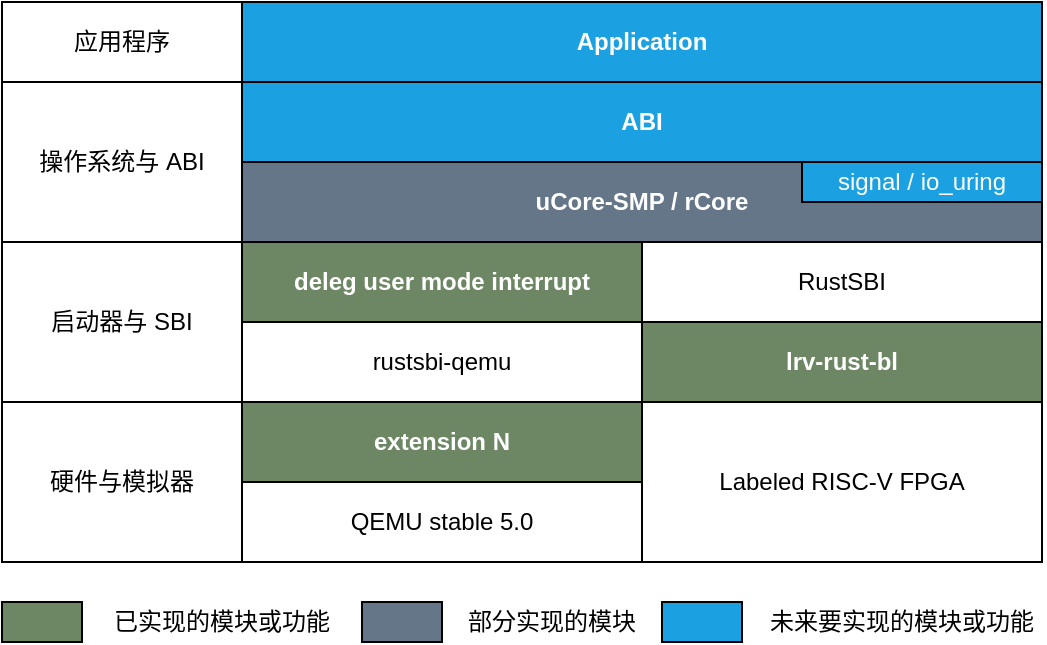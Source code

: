 <mxfile>
    <diagram name="Page-1" id="bd83a815-5ea8-2e97-e5ec-87c9f400f2fa">
        <mxGraphModel dx="261" dy="191" grid="1" gridSize="10" guides="1" tooltips="1" connect="1" arrows="1" fold="1" page="1" pageScale="1.5" pageWidth="1169" pageHeight="826" background="none" math="0" shadow="0">
            <root>
                <mxCell id="0" style=";html=1;"/>
                <mxCell id="1" style=";html=1;" parent="0"/>
                <mxCell id="2" value="extension N" style="rounded=0;whiteSpace=wrap;html=1;fillColor=#6d8764;fontColor=#ffffff;fontStyle=1;" vertex="1" parent="1">
                    <mxGeometry x="800" y="640" width="200" height="40" as="geometry"/>
                </mxCell>
                <mxCell id="VddhAjkDLed27HZrdQf_-7" value="ABI" style="rounded=0;whiteSpace=wrap;html=1;fillColor=#1ba1e2;fontColor=#ffffff;fontStyle=1" parent="1" vertex="1">
                    <mxGeometry x="800" y="480" width="400" height="40" as="geometry"/>
                </mxCell>
                <mxCell id="VddhAjkDLed27HZrdQf_-1" value="QEMU stable 5.0" style="rounded=0;whiteSpace=wrap;html=1;" parent="1" vertex="1">
                    <mxGeometry x="800" y="680" width="200" height="40" as="geometry"/>
                </mxCell>
                <mxCell id="VddhAjkDLed27HZrdQf_-2" value="Labeled RISC-V FPGA" style="rounded=0;whiteSpace=wrap;html=1;" parent="1" vertex="1">
                    <mxGeometry x="1000" y="640" width="200" height="80" as="geometry"/>
                </mxCell>
                <mxCell id="VddhAjkDLed27HZrdQf_-3" value="lrv-rust-bl" style="rounded=0;whiteSpace=wrap;html=1;fillColor=#6d8764;fontColor=#ffffff;fontStyle=1;" parent="1" vertex="1">
                    <mxGeometry x="1000" y="600" width="200" height="40" as="geometry"/>
                </mxCell>
                <mxCell id="VddhAjkDLed27HZrdQf_-4" value="rustsbi-qemu" style="rounded=0;whiteSpace=wrap;html=1;" parent="1" vertex="1">
                    <mxGeometry x="800" y="600" width="200" height="40" as="geometry"/>
                </mxCell>
                <mxCell id="VddhAjkDLed27HZrdQf_-5" value="RustSBI" style="rounded=0;whiteSpace=wrap;html=1;" parent="1" vertex="1">
                    <mxGeometry x="1000" y="560" width="200" height="40" as="geometry"/>
                </mxCell>
                <mxCell id="VddhAjkDLed27HZrdQf_-6" value="uCore-SMP / rCore" style="rounded=0;whiteSpace=wrap;html=1;fillColor=#647687;fontColor=#ffffff;fontStyle=1" parent="1" vertex="1">
                    <mxGeometry x="800" y="520" width="400" height="40" as="geometry"/>
                </mxCell>
                <mxCell id="VddhAjkDLed27HZrdQf_-9" value="Application" style="rounded=0;whiteSpace=wrap;html=1;fillColor=#1ba1e2;fontColor=#ffffff;fontStyle=1" parent="1" vertex="1">
                    <mxGeometry x="800" y="440" width="400" height="40" as="geometry"/>
                </mxCell>
                <mxCell id="VddhAjkDLed27HZrdQf_-10" value="" style="endArrow=none;html=1;exitX=0;exitY=1;exitDx=0;exitDy=0;entryX=0;entryY=0;entryDx=0;entryDy=0;" parent="1" source="VddhAjkDLed27HZrdQf_-7" target="VddhAjkDLed27HZrdQf_-7" edge="1">
                    <mxGeometry width="50" height="50" relative="1" as="geometry">
                        <mxPoint x="950" y="590" as="sourcePoint"/>
                        <mxPoint x="1000" y="540" as="targetPoint"/>
                    </mxGeometry>
                </mxCell>
                <mxCell id="VddhAjkDLed27HZrdQf_-11" value="" style="endArrow=none;html=1;entryX=1;entryY=0;entryDx=0;entryDy=0;exitX=1;exitY=0;exitDx=0;exitDy=0;" parent="1" source="VddhAjkDLed27HZrdQf_-5" target="VddhAjkDLed27HZrdQf_-7" edge="1">
                    <mxGeometry width="50" height="50" relative="1" as="geometry">
                        <mxPoint x="950" y="590" as="sourcePoint"/>
                        <mxPoint x="1000" y="540" as="targetPoint"/>
                    </mxGeometry>
                </mxCell>
                <mxCell id="VddhAjkDLed27HZrdQf_-8" value="signal / io_uring" style="rounded=0;whiteSpace=wrap;html=1;fillColor=#1ba1e2;fontColor=#ffffff;" parent="1" vertex="1">
                    <mxGeometry x="1080" y="520" width="120" height="20" as="geometry"/>
                </mxCell>
                <mxCell id="VddhAjkDLed27HZrdQf_-16" value="硬件与模拟器" style="rounded=0;whiteSpace=wrap;html=1;" parent="1" vertex="1">
                    <mxGeometry x="680" y="640" width="120" height="80" as="geometry"/>
                </mxCell>
                <mxCell id="VddhAjkDLed27HZrdQf_-17" value="操作系统与 ABI" style="rounded=0;whiteSpace=wrap;html=1;" parent="1" vertex="1">
                    <mxGeometry x="680" y="480" width="120" height="80" as="geometry"/>
                </mxCell>
                <mxCell id="VddhAjkDLed27HZrdQf_-18" value="启动器与 SBI" style="rounded=0;whiteSpace=wrap;html=1;" parent="1" vertex="1">
                    <mxGeometry x="680" y="560" width="120" height="80" as="geometry"/>
                </mxCell>
                <mxCell id="VddhAjkDLed27HZrdQf_-19" value="应用程序" style="rounded=0;whiteSpace=wrap;html=1;" parent="1" vertex="1">
                    <mxGeometry x="680" y="440" width="120" height="40" as="geometry"/>
                </mxCell>
                <mxCell id="84" value="deleg user mode interrupt" style="rounded=0;whiteSpace=wrap;html=1;fillColor=#6d8764;fontColor=#ffffff;fontStyle=1;" vertex="1" parent="1">
                    <mxGeometry x="800" y="560" width="200" height="40" as="geometry"/>
                </mxCell>
                <mxCell id="115" value="" style="rounded=0;whiteSpace=wrap;html=1;fillColor=#6d8764;fontColor=#ffffff;" vertex="1" parent="1">
                    <mxGeometry x="680" y="740" width="40" height="20" as="geometry"/>
                </mxCell>
                <mxCell id="116" value="已实现的模块或功能" style="text;html=1;strokeColor=none;fillColor=none;align=center;verticalAlign=middle;whiteSpace=wrap;rounded=0;" vertex="1" parent="1">
                    <mxGeometry x="730" y="740" width="120" height="20" as="geometry"/>
                </mxCell>
                <mxCell id="117" value="" style="rounded=0;whiteSpace=wrap;html=1;fillColor=#647687;fontColor=#ffffff;" vertex="1" parent="1">
                    <mxGeometry x="860" y="740" width="40" height="20" as="geometry"/>
                </mxCell>
                <mxCell id="118" value="部分实现的模块" style="text;html=1;strokeColor=none;fillColor=none;align=center;verticalAlign=middle;whiteSpace=wrap;rounded=0;" vertex="1" parent="1">
                    <mxGeometry x="910" y="740" width="90" height="20" as="geometry"/>
                </mxCell>
                <mxCell id="119" value="" style="rounded=0;whiteSpace=wrap;html=1;fillColor=#1ba1e2;fontColor=#ffffff;" vertex="1" parent="1">
                    <mxGeometry x="1010" y="740" width="40" height="20" as="geometry"/>
                </mxCell>
                <mxCell id="120" value="未来要实现的模块或功能" style="text;html=1;strokeColor=none;fillColor=none;align=center;verticalAlign=middle;whiteSpace=wrap;rounded=0;" vertex="1" parent="1">
                    <mxGeometry x="1060" y="740" width="140" height="20" as="geometry"/>
                </mxCell>
            </root>
        </mxGraphModel>
    </diagram>
</mxfile>
